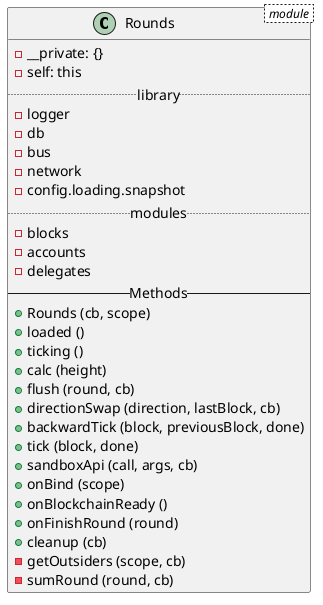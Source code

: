 @startuml
class Rounds < module > {
  - __private: {}
  - self: this
  .. library ..
  - logger
  - db
  - bus
  - network
  - config.loading.snapshot
  .. modules ..
  - blocks
  - accounts
  - delegates
  -- Methods --
  + Rounds (cb, scope)
  + loaded ()
  + ticking ()
  + calc (height)
  + flush (round, cb)
  + directionSwap (direction, lastBlock, cb)
  + backwardTick (block, previousBlock, done)
  + tick (block, done)
  + sandboxApi (call, args, cb)
  + onBind (scope)
  + onBlockchainReady ()
  + onFinishRound (round)
  + cleanup (cb)
  - getOutsiders (scope, cb)
  - sumRound (round, cb)
}
@enduml
